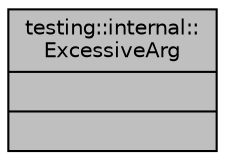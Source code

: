 digraph "testing::internal::ExcessiveArg"
{
 // LATEX_PDF_SIZE
  bgcolor="transparent";
  edge [fontname="Helvetica",fontsize="10",labelfontname="Helvetica",labelfontsize="10"];
  node [fontname="Helvetica",fontsize="10",shape=record];
  Node1 [label="{testing::internal::\lExcessiveArg\n||}",height=0.2,width=0.4,color="black", fillcolor="grey75", style="filled", fontcolor="black",tooltip=" "];
}
